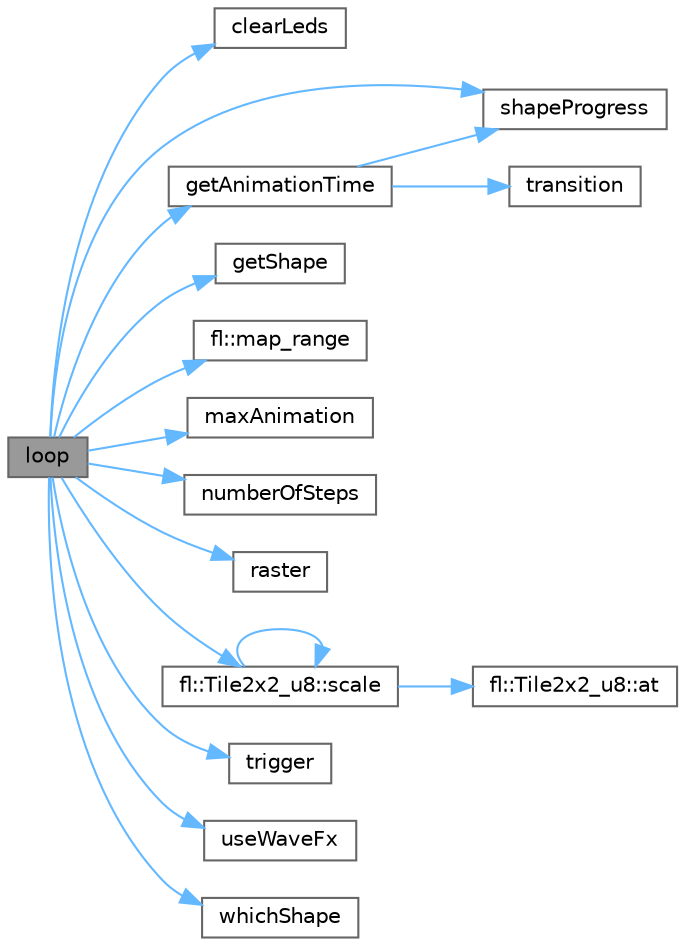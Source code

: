 digraph "loop"
{
 // INTERACTIVE_SVG=YES
 // LATEX_PDF_SIZE
  bgcolor="transparent";
  edge [fontname=Helvetica,fontsize=10,labelfontname=Helvetica,labelfontsize=10];
  node [fontname=Helvetica,fontsize=10,shape=box,height=0.2,width=0.4];
  rankdir="LR";
  Node1 [id="Node000001",label="loop",height=0.2,width=0.4,color="gray40", fillcolor="grey60", style="filled", fontcolor="black",tooltip=" "];
  Node1 -> Node2 [id="edge1_Node000001_Node000002",color="steelblue1",style="solid",tooltip=" "];
  Node2 [id="Node000002",label="clearLeds",height=0.2,width=0.4,color="grey40", fillcolor="white", style="filled",URL="$d7/d3b/complex_8h_a5801a13917aa5f680d836b0543c4100b.html#a5801a13917aa5f680d836b0543c4100b",tooltip=" "];
  Node1 -> Node3 [id="edge2_Node000001_Node000003",color="steelblue1",style="solid",tooltip=" "];
  Node3 [id="Node000003",label="getAnimationTime",height=0.2,width=0.4,color="grey40", fillcolor="white", style="filled",URL="$d7/d3b/complex_8h_a9e9c4518aa86f4040526926f5d275900.html#a9e9c4518aa86f4040526926f5d275900",tooltip=" "];
  Node3 -> Node4 [id="edge3_Node000003_Node000004",color="steelblue1",style="solid",tooltip=" "];
  Node4 [id="Node000004",label="shapeProgress",height=0.2,width=0.4,color="grey40", fillcolor="white", style="filled",URL="$d6/d1a/examples_2_downscale_2downscale_8h_ad64ba1c6fc79ef2dee26cd34dc88359f.html#ad64ba1c6fc79ef2dee26cd34dc88359f",tooltip=" "];
  Node3 -> Node5 [id="edge4_Node000003_Node000005",color="steelblue1",style="solid",tooltip=" "];
  Node5 [id="Node000005",label="transition",height=0.2,width=0.4,color="grey40", fillcolor="white", style="filled",URL="$d6/d1a/examples_2_downscale_2downscale_8h_a985156a6837c24b3ccfba044b27d87bf.html#a985156a6837c24b3ccfba044b27d87bf",tooltip=" "];
  Node1 -> Node6 [id="edge5_Node000001_Node000006",color="steelblue1",style="solid",tooltip=" "];
  Node6 [id="Node000006",label="getShape",height=0.2,width=0.4,color="grey40", fillcolor="white", style="filled",URL="$d7/d3b/complex_8h_a6b489d5cbfdf877646ca845a91d4fa33.html#a6b489d5cbfdf877646ca845a91d4fa33",tooltip=" "];
  Node1 -> Node7 [id="edge6_Node000001_Node000007",color="steelblue1",style="solid",tooltip=" "];
  Node7 [id="Node000007",label="fl::map_range",height=0.2,width=0.4,color="grey40", fillcolor="white", style="filled",URL="$d4/d36/namespacefl_ad069373c8dc50acb9dde47e2aeb3240d.html#ad069373c8dc50acb9dde47e2aeb3240d",tooltip=" "];
  Node1 -> Node8 [id="edge7_Node000001_Node000008",color="steelblue1",style="solid",tooltip=" "];
  Node8 [id="Node000008",label="maxAnimation",height=0.2,width=0.4,color="grey40", fillcolor="white", style="filled",URL="$d6/d1a/examples_2_downscale_2downscale_8h_a7c16ec41fbd080f3cff7bb7e0219e3f3.html#a7c16ec41fbd080f3cff7bb7e0219e3f3",tooltip=" "];
  Node1 -> Node9 [id="edge8_Node000001_Node000009",color="steelblue1",style="solid",tooltip=" "];
  Node9 [id="Node000009",label="numberOfSteps",height=0.2,width=0.4,color="grey40", fillcolor="white", style="filled",URL="$d6/d1a/examples_2_downscale_2downscale_8h_a296677376d2d5b520ddeae7ab4b60990.html#a296677376d2d5b520ddeae7ab4b60990",tooltip=" "];
  Node1 -> Node10 [id="edge9_Node000001_Node000010",color="steelblue1",style="solid",tooltip=" "];
  Node10 [id="Node000010",label="raster",height=0.2,width=0.4,color="grey40", fillcolor="white", style="filled",URL="$d6/d1a/examples_2_downscale_2downscale_8h_acb4092d7281150d35815c8d21daf5410.html#acb4092d7281150d35815c8d21daf5410",tooltip=" "];
  Node1 -> Node11 [id="edge10_Node000001_Node000011",color="steelblue1",style="solid",tooltip=" "];
  Node11 [id="Node000011",label="fl::Tile2x2_u8::scale",height=0.2,width=0.4,color="grey40", fillcolor="white", style="filled",URL="$d0/d2b/classfl_1_1_tile2x2__u8_a02023f50d81942d83875712733e8c3b8.html#a02023f50d81942d83875712733e8c3b8",tooltip=" "];
  Node11 -> Node12 [id="edge11_Node000011_Node000012",color="steelblue1",style="solid",tooltip=" "];
  Node12 [id="Node000012",label="fl::Tile2x2_u8::at",height=0.2,width=0.4,color="grey40", fillcolor="white", style="filled",URL="$d0/d2b/classfl_1_1_tile2x2__u8_aec08d4bb9cae61bb1f6926ce1a1d9b9c.html#aec08d4bb9cae61bb1f6926ce1a1d9b9c",tooltip=" "];
  Node11 -> Node11 [id="edge12_Node000011_Node000011",color="steelblue1",style="solid",tooltip=" "];
  Node1 -> Node4 [id="edge13_Node000001_Node000004",color="steelblue1",style="solid",tooltip=" "];
  Node1 -> Node13 [id="edge14_Node000001_Node000013",color="steelblue1",style="solid",tooltip=" "];
  Node13 [id="Node000013",label="trigger",height=0.2,width=0.4,color="grey40", fillcolor="white", style="filled",URL="$d6/d1a/examples_2_downscale_2downscale_8h_a2c9aba64a2fdccfb6cd433b2480a0bd7.html#a2c9aba64a2fdccfb6cd433b2480a0bd7",tooltip=" "];
  Node1 -> Node14 [id="edge15_Node000001_Node000014",color="steelblue1",style="solid",tooltip=" "];
  Node14 [id="Node000014",label="useWaveFx",height=0.2,width=0.4,color="grey40", fillcolor="white", style="filled",URL="$d6/d1a/examples_2_downscale_2downscale_8h_ae6b1e320a8edd01c20e07d51b586724a.html#ae6b1e320a8edd01c20e07d51b586724a",tooltip=" "];
  Node1 -> Node15 [id="edge16_Node000001_Node000015",color="steelblue1",style="solid",tooltip=" "];
  Node15 [id="Node000015",label="whichShape",height=0.2,width=0.4,color="grey40", fillcolor="white", style="filled",URL="$d6/d1a/examples_2_downscale_2downscale_8h_aff8a8987db5ec72d67137228acd8b07e.html#aff8a8987db5ec72d67137228acd8b07e",tooltip=" "];
}
